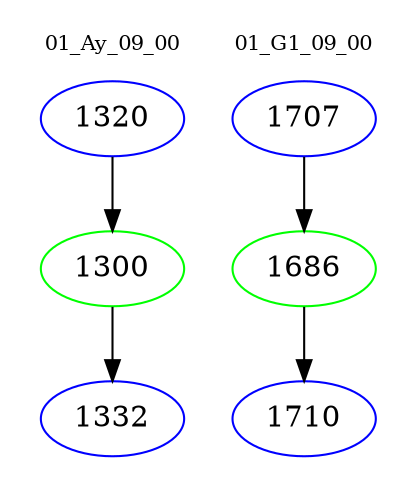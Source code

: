 digraph{
subgraph cluster_0 {
color = white
label = "01_Ay_09_00";
fontsize=10;
T0_1320 [label="1320", color="blue"]
T0_1320 -> T0_1300 [color="black"]
T0_1300 [label="1300", color="green"]
T0_1300 -> T0_1332 [color="black"]
T0_1332 [label="1332", color="blue"]
}
subgraph cluster_1 {
color = white
label = "01_G1_09_00";
fontsize=10;
T1_1707 [label="1707", color="blue"]
T1_1707 -> T1_1686 [color="black"]
T1_1686 [label="1686", color="green"]
T1_1686 -> T1_1710 [color="black"]
T1_1710 [label="1710", color="blue"]
}
}

